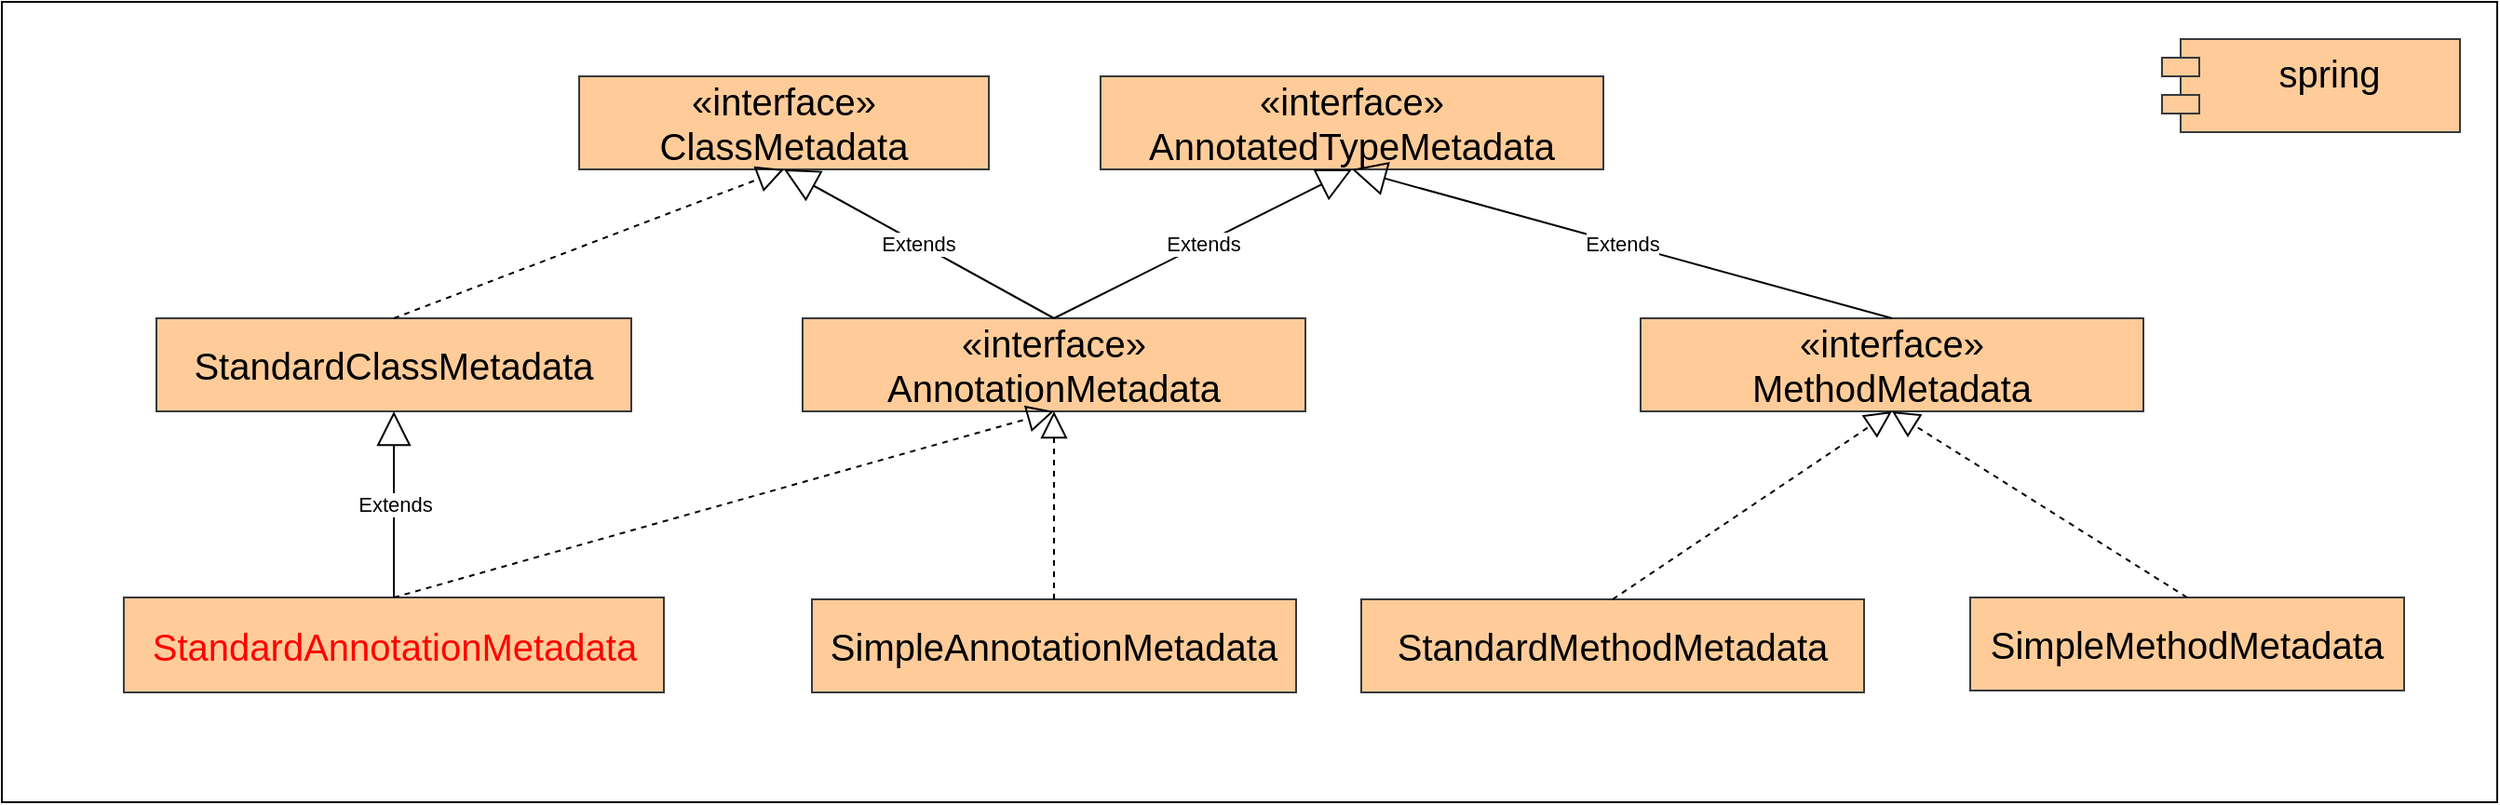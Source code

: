 <mxfile version="28.2.5">
  <diagram name="第 1 页" id="A2wYnKDMZFF023bxGnZ8">
    <mxGraphModel dx="599" dy="788" grid="1" gridSize="10" guides="1" tooltips="1" connect="1" arrows="1" fold="1" page="1" pageScale="1" pageWidth="827" pageHeight="1169" math="0" shadow="0">
      <root>
        <mxCell id="0" />
        <mxCell id="1" parent="0" />
        <mxCell id="lc5mf7nCTQjh2SExQ85K-13" value="" style="rounded=0;whiteSpace=wrap;html=1;" parent="1" vertex="1">
          <mxGeometry x="990" y="20" width="1340" height="430" as="geometry" />
        </mxCell>
        <mxCell id="1i7iyDztXm2SfSE6uJK3-1" value="«interface»&lt;br&gt;ClassMetadata" style="html=1;whiteSpace=wrap;fontSize=20;fontStyle=0;fillColor=#ffcc99;strokeColor=#36393d;" parent="1" vertex="1">
          <mxGeometry x="1300" y="60" width="220" height="50" as="geometry" />
        </mxCell>
        <mxCell id="1i7iyDztXm2SfSE6uJK3-2" value="SimpleAnnotationMetadata" style="html=1;whiteSpace=wrap;fontSize=20;fillColor=#ffcc99;strokeColor=#36393d;" parent="1" vertex="1">
          <mxGeometry x="1425" y="341" width="260" height="50" as="geometry" />
        </mxCell>
        <mxCell id="1i7iyDztXm2SfSE6uJK3-4" value="«interface»&lt;br&gt;AnnotatedTypeMetadata" style="html=1;whiteSpace=wrap;fontSize=20;fontStyle=0;fillColor=#ffcc99;strokeColor=#36393d;" parent="1" vertex="1">
          <mxGeometry x="1580" y="60" width="270" height="50" as="geometry" />
        </mxCell>
        <mxCell id="1i7iyDztXm2SfSE6uJK3-9" value="StandardMethodMetadata" style="html=1;whiteSpace=wrap;fontSize=20;verticalAlign=middle;align=center;fillColor=#ffcc99;strokeColor=#36393d;" parent="1" vertex="1">
          <mxGeometry x="1720" y="341" width="270" height="50" as="geometry" />
        </mxCell>
        <mxCell id="1i7iyDztXm2SfSE6uJK3-13" value="&lt;font style=&quot;color: rgb(255, 0, 0);&quot;&gt;StandardAnnotationMetadata&lt;/font&gt;" style="html=1;whiteSpace=wrap;fontSize=20;verticalAlign=middle;align=center;fillColor=#ffcc99;strokeColor=#36393d;" parent="1" vertex="1">
          <mxGeometry x="1055.5" y="340" width="290" height="51" as="geometry" />
        </mxCell>
        <mxCell id="1i7iyDztXm2SfSE6uJK3-22" value="SimpleMethodMetadata" style="html=1;whiteSpace=wrap;fontSize=20;verticalAlign=middle;fillColor=#ffcc99;strokeColor=#36393d;" parent="1" vertex="1">
          <mxGeometry x="2047" y="340" width="233" height="50" as="geometry" />
        </mxCell>
        <mxCell id="1i7iyDztXm2SfSE6uJK3-25" value="StandardClassMetadata" style="html=1;whiteSpace=wrap;fontSize=20;fillColor=#ffcc99;strokeColor=#36393d;" parent="1" vertex="1">
          <mxGeometry x="1073" y="190" width="255" height="50" as="geometry" />
        </mxCell>
        <mxCell id="lc5mf7nCTQjh2SExQ85K-1" value="«interface»&lt;br&gt;AnnotationMetadata" style="html=1;whiteSpace=wrap;fontSize=20;fontStyle=0;fillColor=#ffcc99;strokeColor=#36393d;" parent="1" vertex="1">
          <mxGeometry x="1420" y="190" width="270" height="50" as="geometry" />
        </mxCell>
        <mxCell id="lc5mf7nCTQjh2SExQ85K-2" value="Extends" style="endArrow=block;endSize=16;endFill=0;html=1;rounded=0;exitX=0.5;exitY=0;exitDx=0;exitDy=0;entryX=0.5;entryY=1;entryDx=0;entryDy=0;" parent="1" source="lc5mf7nCTQjh2SExQ85K-1" target="1i7iyDztXm2SfSE6uJK3-4" edge="1">
          <mxGeometry width="160" relative="1" as="geometry">
            <mxPoint x="1710" y="290" as="sourcePoint" />
            <mxPoint x="1870" y="290" as="targetPoint" />
          </mxGeometry>
        </mxCell>
        <mxCell id="lc5mf7nCTQjh2SExQ85K-3" value="Extends" style="endArrow=block;endSize=16;endFill=0;html=1;rounded=0;exitX=0.5;exitY=0;exitDx=0;exitDy=0;entryX=0.5;entryY=1;entryDx=0;entryDy=0;" parent="1" source="lc5mf7nCTQjh2SExQ85K-1" target="1i7iyDztXm2SfSE6uJK3-1" edge="1">
          <mxGeometry width="160" relative="1" as="geometry">
            <mxPoint x="1290" y="180" as="sourcePoint" />
            <mxPoint x="1450" y="180" as="targetPoint" />
          </mxGeometry>
        </mxCell>
        <mxCell id="lc5mf7nCTQjh2SExQ85K-4" value="" style="endArrow=block;dashed=1;endFill=0;endSize=12;html=1;rounded=0;exitX=0.5;exitY=0;exitDx=0;exitDy=0;entryX=0.5;entryY=1;entryDx=0;entryDy=0;" parent="1" source="1i7iyDztXm2SfSE6uJK3-2" target="lc5mf7nCTQjh2SExQ85K-1" edge="1">
          <mxGeometry width="160" relative="1" as="geometry">
            <mxPoint x="1290" y="460" as="sourcePoint" />
            <mxPoint x="1450" y="460" as="targetPoint" />
          </mxGeometry>
        </mxCell>
        <mxCell id="lc5mf7nCTQjh2SExQ85K-5" value="" style="endArrow=block;dashed=1;endFill=0;endSize=12;html=1;rounded=0;exitX=0.5;exitY=0;exitDx=0;exitDy=0;entryX=0.5;entryY=1;entryDx=0;entryDy=0;" parent="1" source="1i7iyDztXm2SfSE6uJK3-13" target="lc5mf7nCTQjh2SExQ85K-1" edge="1">
          <mxGeometry width="160" relative="1" as="geometry">
            <mxPoint x="1540" y="470" as="sourcePoint" />
            <mxPoint x="1700" y="470" as="targetPoint" />
          </mxGeometry>
        </mxCell>
        <mxCell id="lc5mf7nCTQjh2SExQ85K-6" value="" style="endArrow=block;dashed=1;endFill=0;endSize=12;html=1;rounded=0;exitX=0.5;exitY=0;exitDx=0;exitDy=0;entryX=0.5;entryY=1;entryDx=0;entryDy=0;" parent="1" source="1i7iyDztXm2SfSE6uJK3-25" target="1i7iyDztXm2SfSE6uJK3-1" edge="1">
          <mxGeometry width="160" relative="1" as="geometry">
            <mxPoint x="1140" y="130" as="sourcePoint" />
            <mxPoint x="1300" y="130" as="targetPoint" />
          </mxGeometry>
        </mxCell>
        <mxCell id="lc5mf7nCTQjh2SExQ85K-7" value="Extends" style="endArrow=block;endSize=16;endFill=0;html=1;rounded=0;exitX=0.5;exitY=0;exitDx=0;exitDy=0;entryX=0.5;entryY=1;entryDx=0;entryDy=0;" parent="1" source="1i7iyDztXm2SfSE6uJK3-13" target="1i7iyDztXm2SfSE6uJK3-25" edge="1">
          <mxGeometry width="160" relative="1" as="geometry">
            <mxPoint x="1360" y="400" as="sourcePoint" />
            <mxPoint x="1520" y="400" as="targetPoint" />
          </mxGeometry>
        </mxCell>
        <mxCell id="lc5mf7nCTQjh2SExQ85K-9" value="«interface»&lt;br&gt;MethodMetadata" style="html=1;whiteSpace=wrap;fontSize=20;fontStyle=0;fillColor=#ffcc99;strokeColor=#36393d;" parent="1" vertex="1">
          <mxGeometry x="1870" y="190" width="270" height="50" as="geometry" />
        </mxCell>
        <mxCell id="lc5mf7nCTQjh2SExQ85K-10" value="Extends" style="endArrow=block;endSize=16;endFill=0;html=1;rounded=0;exitX=0.5;exitY=0;exitDx=0;exitDy=0;entryX=0.5;entryY=1;entryDx=0;entryDy=0;" parent="1" source="lc5mf7nCTQjh2SExQ85K-9" target="1i7iyDztXm2SfSE6uJK3-4" edge="1">
          <mxGeometry width="160" relative="1" as="geometry">
            <mxPoint x="2120" y="140" as="sourcePoint" />
            <mxPoint x="2280" y="140" as="targetPoint" />
          </mxGeometry>
        </mxCell>
        <mxCell id="lc5mf7nCTQjh2SExQ85K-11" value="" style="endArrow=block;dashed=1;endFill=0;endSize=12;html=1;rounded=0;exitX=0.5;exitY=0;exitDx=0;exitDy=0;entryX=0.5;entryY=1;entryDx=0;entryDy=0;" parent="1" source="1i7iyDztXm2SfSE6uJK3-9" target="lc5mf7nCTQjh2SExQ85K-9" edge="1">
          <mxGeometry width="160" relative="1" as="geometry">
            <mxPoint x="1730" y="290" as="sourcePoint" />
            <mxPoint x="1890" y="290" as="targetPoint" />
          </mxGeometry>
        </mxCell>
        <mxCell id="lc5mf7nCTQjh2SExQ85K-12" value="" style="endArrow=block;dashed=1;endFill=0;endSize=12;html=1;rounded=0;exitX=0.5;exitY=0;exitDx=0;exitDy=0;entryX=0.5;entryY=1;entryDx=0;entryDy=0;" parent="1" source="1i7iyDztXm2SfSE6uJK3-22" target="lc5mf7nCTQjh2SExQ85K-9" edge="1">
          <mxGeometry width="160" relative="1" as="geometry">
            <mxPoint x="2240" y="290" as="sourcePoint" />
            <mxPoint x="2400" y="290" as="targetPoint" />
          </mxGeometry>
        </mxCell>
        <mxCell id="lc5mf7nCTQjh2SExQ85K-15" value="spring" style="shape=module;align=left;spacingLeft=20;align=center;verticalAlign=top;whiteSpace=wrap;html=1;fontSize=20;fillColor=#ffcc99;strokeColor=#36393d;" parent="1" vertex="1">
          <mxGeometry x="2150" y="40" width="160" height="50" as="geometry" />
        </mxCell>
      </root>
    </mxGraphModel>
  </diagram>
</mxfile>
